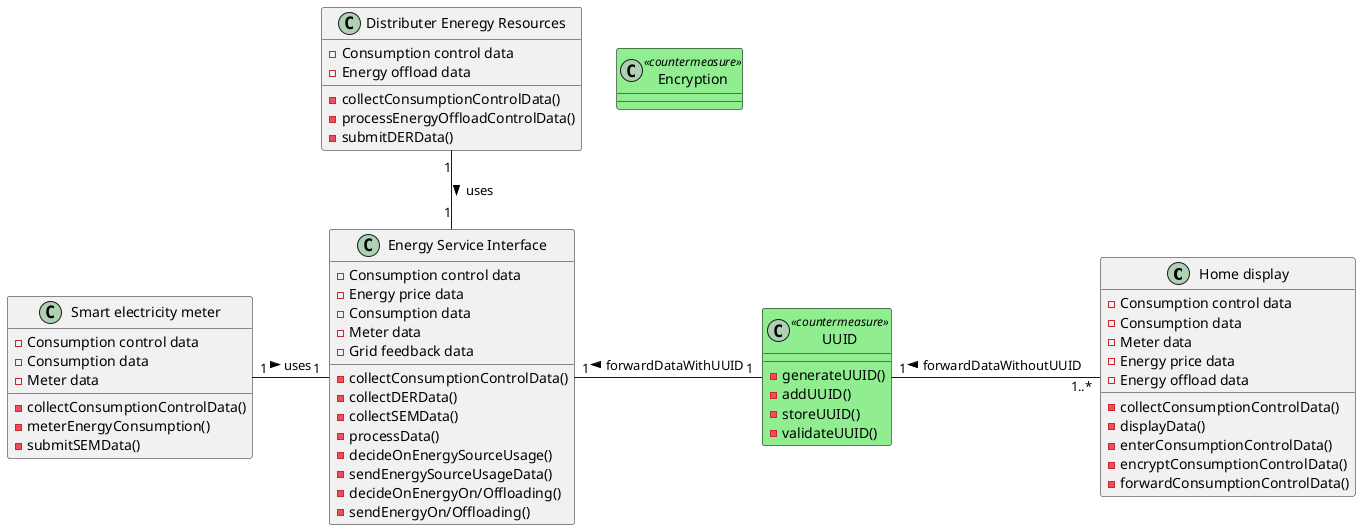 @startuml
' Add title
' skinparam linetype ortho
' title Structural System diagram
class "Home display" as hd
class "Smart electricity meter" as sem
class "Distributer Eneregy Resources" as der
class "Energy Service Interface" as esi
class "UUID" as c1
class "Encryption" as c2
'class "Advanced Metering Infrastructure network" as amin

skinparam {
    class {
        BackgroundColor<<countermeasure>> LightGreen
        BorderColor<<countermeasure>> Black
    }
}

class c1 <<countermeasure>> {
    -generateUUID()
    -addUUID()
    -storeUUID()
    -validateUUID()
}

class c2 <<countermeasure>> {
}

class hd {
    - Consumption control data
    - Consumption data
    - Meter data
    - Energy price data
    - Energy offload data
    - collectConsumptionControlData()
    - displayData()
    - enterConsumptionControlData()
    - encryptConsumptionControlData()
    - forwardConsumptionControlData()
}

class sem {
    - Consumption control data
    - Consumption data
    - Meter data
    - collectConsumptionControlData()
    - meterEnergyConsumption()
    - submitSEMData()
}

class der {
    - Consumption control data
    - Energy offload data
    - collectConsumptionControlData()
    - processEnergyOffloadControlData()
    - submitDERData()
}

class esi {
    - Consumption control data
    - Energy price data
    - Consumption data
    - Meter data
    - Grid feedback data
    - collectConsumptionControlData()
    - collectDERData()
    - collectSEMData()
    - processData()
    - decideOnEnergySourceUsage()
    - sendEnergySourceUsageData()
    - decideOnEnergyOn/Offloading()
    - sendEnergyOn/Offloading()
}

'sem --|> amin
'amin --|> esi

hd "1..*" -l- "1" c1 : > forwardDataWithoutUUID
c1 "1" -l- "1"  esi : > forwardDataWithUUID
' hd "1..*" -l- "1" esi : > uses
sem "1" -r- "1"  esi : > uses 
der "1" -- "1"  esi : uses >

' footer Secure Softwre Modelling, Group: TRR
@enduml